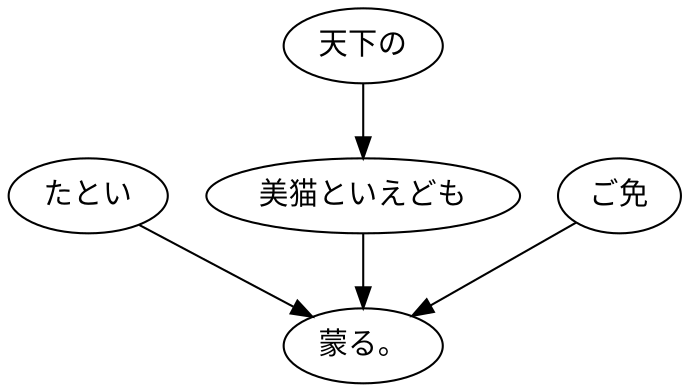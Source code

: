 digraph graph4202 {
	node0 [label="たとい"];
	node1 [label="天下の"];
	node2 [label="美猫といえども"];
	node3 [label="ご免"];
	node4 [label="蒙る。"];
	node0 -> node4;
	node1 -> node2;
	node2 -> node4;
	node3 -> node4;
}
